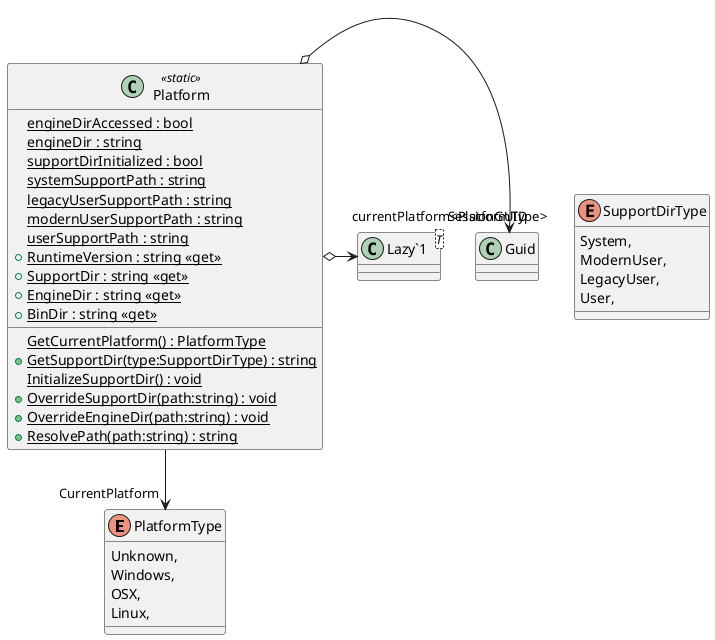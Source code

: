 @startuml
enum PlatformType {
    Unknown,
    Windows,
    OSX,
    Linux,
}
enum SupportDirType {
    System,
    ModernUser,
    LegacyUser,
    User,
}
class Platform <<static>> {
    {static} engineDirAccessed : bool
    {static} engineDir : string
    {static} supportDirInitialized : bool
    {static} systemSupportPath : string
    {static} legacyUserSupportPath : string
    {static} modernUserSupportPath : string
    {static} userSupportPath : string
    {static} GetCurrentPlatform() : PlatformType
    + {static} RuntimeVersion : string <<get>>
    + {static} SupportDir : string <<get>>
    + {static} GetSupportDir(type:SupportDirType) : string
    {static} InitializeSupportDir() : void
    + {static} OverrideSupportDir(path:string) : void
    + {static} EngineDir : string <<get>>
    + {static} OverrideEngineDir(path:string) : void
    + {static} BinDir : string <<get>>
    + {static} ResolvePath(path:string) : string
}
class "Lazy`1"<T> {
}
Platform --> "CurrentPlatform" PlatformType
Platform o-> "SessionGUID" Guid
Platform o-> "currentPlatform<PlatformType>" "Lazy`1"
@enduml
